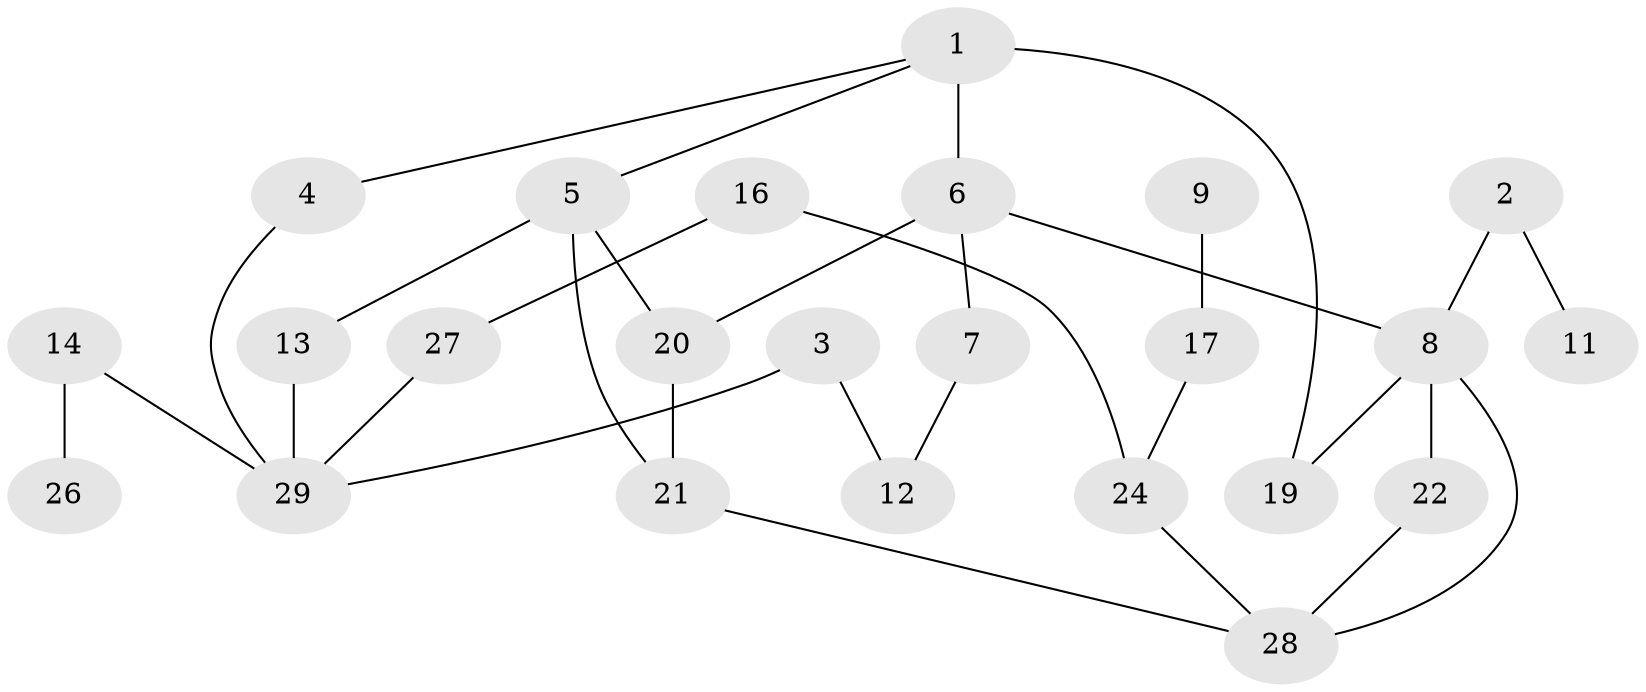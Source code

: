 // original degree distribution, {3: 0.23636363636363636, 2: 0.3090909090909091, 1: 0.23636363636363636, 5: 0.03636363636363636, 4: 0.07272727272727272, 0: 0.10909090909090909}
// Generated by graph-tools (version 1.1) at 2025/33/03/09/25 02:33:34]
// undirected, 24 vertices, 31 edges
graph export_dot {
graph [start="1"]
  node [color=gray90,style=filled];
  1;
  2;
  3;
  4;
  5;
  6;
  7;
  8;
  9;
  11;
  12;
  13;
  14;
  16;
  17;
  19;
  20;
  21;
  22;
  24;
  26;
  27;
  28;
  29;
  1 -- 4 [weight=1.0];
  1 -- 5 [weight=1.0];
  1 -- 6 [weight=2.0];
  1 -- 19 [weight=1.0];
  2 -- 8 [weight=1.0];
  2 -- 11 [weight=1.0];
  3 -- 12 [weight=1.0];
  3 -- 29 [weight=1.0];
  4 -- 29 [weight=1.0];
  5 -- 13 [weight=1.0];
  5 -- 20 [weight=1.0];
  5 -- 21 [weight=1.0];
  6 -- 7 [weight=1.0];
  6 -- 8 [weight=1.0];
  6 -- 20 [weight=1.0];
  7 -- 12 [weight=1.0];
  8 -- 19 [weight=1.0];
  8 -- 22 [weight=1.0];
  8 -- 28 [weight=1.0];
  9 -- 17 [weight=1.0];
  13 -- 29 [weight=1.0];
  14 -- 26 [weight=1.0];
  14 -- 29 [weight=1.0];
  16 -- 24 [weight=1.0];
  16 -- 27 [weight=1.0];
  17 -- 24 [weight=1.0];
  20 -- 21 [weight=2.0];
  21 -- 28 [weight=1.0];
  22 -- 28 [weight=1.0];
  24 -- 28 [weight=1.0];
  27 -- 29 [weight=1.0];
}
